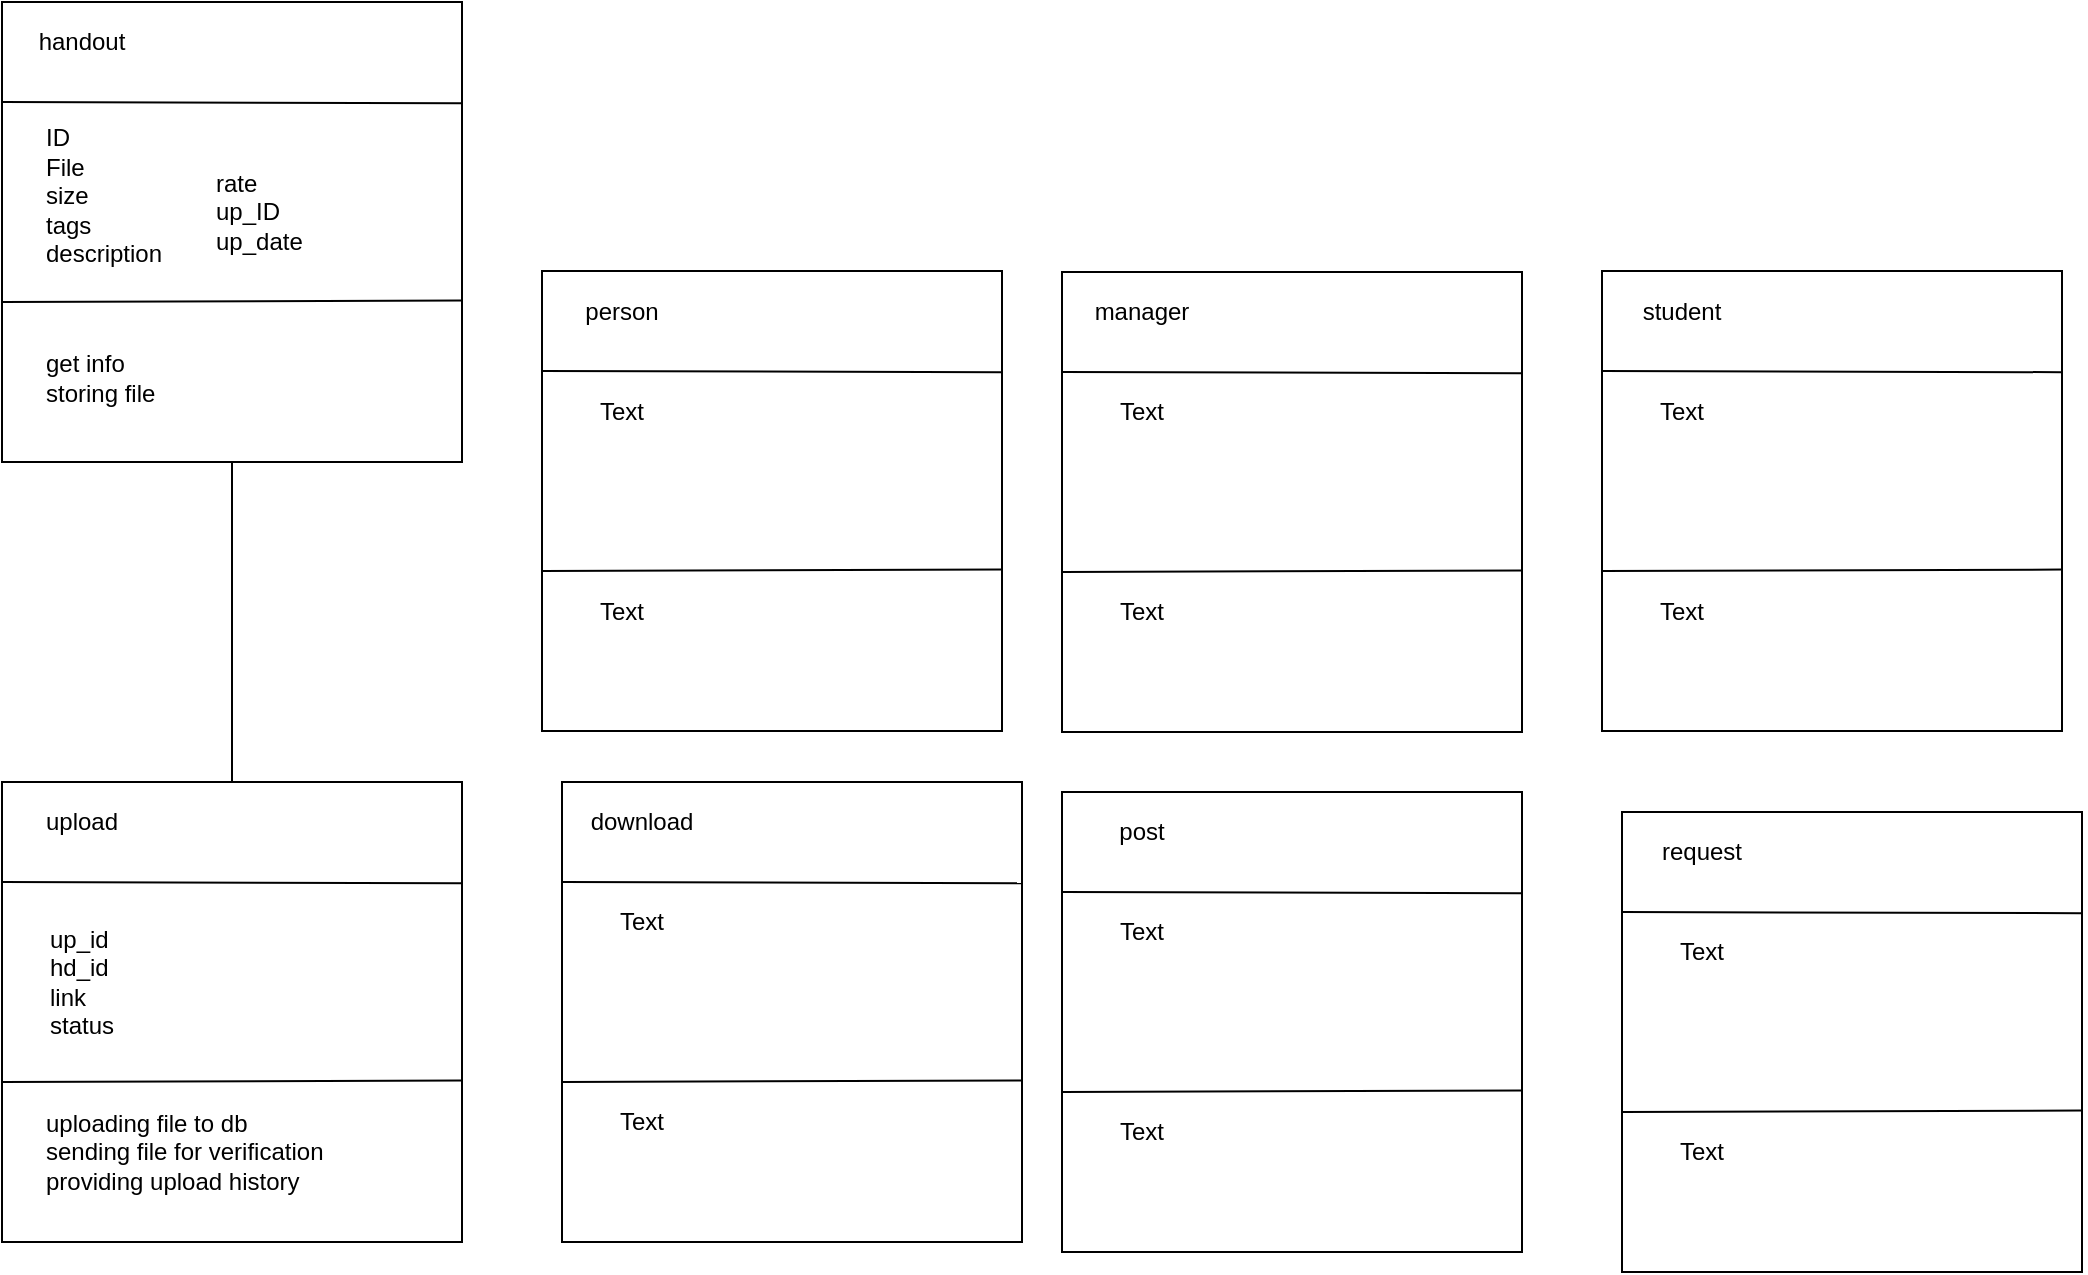 <mxfile version="10.6.5" type="github"><diagram id="x0Y6FwCum36_pFBedUu7" name="Page-1"><mxGraphModel dx="918" dy="1441" grid="1" gridSize="10" guides="1" tooltips="1" connect="1" arrows="1" fold="1" page="1" pageScale="1" pageWidth="1400" pageHeight="850" math="0" shadow="0"><root><mxCell id="0"/><mxCell id="1" parent="0"/><mxCell id="NPQ8uy8gYID_hzOmiEO4-10" value="" style="whiteSpace=wrap;html=1;aspect=fixed;" vertex="1" parent="1"><mxGeometry x="280" y="140" width="230" height="230" as="geometry"/></mxCell><mxCell id="NPQ8uy8gYID_hzOmiEO4-13" value="" style="endArrow=none;html=1;entryX=1.001;entryY=0.649;entryDx=0;entryDy=0;exitX=0;exitY=0.25;exitDx=0;exitDy=0;entryPerimeter=0;" edge="1" parent="1" target="NPQ8uy8gYID_hzOmiEO4-10"><mxGeometry width="50" height="50" relative="1" as="geometry"><mxPoint x="280" y="290" as="sourcePoint"/><mxPoint x="490" y="290" as="targetPoint"/></mxGeometry></mxCell><mxCell id="NPQ8uy8gYID_hzOmiEO4-14" value="" style="endArrow=none;html=1;entryX=1.001;entryY=0.22;entryDx=0;entryDy=0;exitX=0;exitY=0.25;exitDx=0;exitDy=0;entryPerimeter=0;" edge="1" parent="1" target="NPQ8uy8gYID_hzOmiEO4-10"><mxGeometry width="50" height="50" relative="1" as="geometry"><mxPoint x="280" y="190" as="sourcePoint"/><mxPoint x="490" y="190" as="targetPoint"/></mxGeometry></mxCell><mxCell id="NPQ8uy8gYID_hzOmiEO4-42" value="download" style="text;html=1;strokeColor=none;fillColor=none;align=center;verticalAlign=middle;whiteSpace=wrap;rounded=0;" vertex="1" parent="1"><mxGeometry x="300" y="150" width="40" height="20" as="geometry"/></mxCell><mxCell id="NPQ8uy8gYID_hzOmiEO4-43" value="Text" style="text;html=1;strokeColor=none;fillColor=none;align=center;verticalAlign=middle;whiteSpace=wrap;rounded=0;" vertex="1" parent="1"><mxGeometry x="300" y="200" width="40" height="20" as="geometry"/></mxCell><mxCell id="NPQ8uy8gYID_hzOmiEO4-44" value="Text" style="text;html=1;strokeColor=none;fillColor=none;align=center;verticalAlign=middle;whiteSpace=wrap;rounded=0;" vertex="1" parent="1"><mxGeometry x="300" y="300" width="40" height="20" as="geometry"/></mxCell><mxCell id="NPQ8uy8gYID_hzOmiEO4-45" value="" style="whiteSpace=wrap;html=1;aspect=fixed;" vertex="1" parent="1"><mxGeometry y="140" width="230" height="230" as="geometry"/></mxCell><mxCell id="NPQ8uy8gYID_hzOmiEO4-46" value="" style="endArrow=none;html=1;entryX=1.001;entryY=0.649;entryDx=0;entryDy=0;exitX=0;exitY=0.25;exitDx=0;exitDy=0;entryPerimeter=0;" edge="1" target="NPQ8uy8gYID_hzOmiEO4-45" parent="1"><mxGeometry width="50" height="50" relative="1" as="geometry"><mxPoint y="290" as="sourcePoint"/><mxPoint x="210" y="290" as="targetPoint"/></mxGeometry></mxCell><mxCell id="NPQ8uy8gYID_hzOmiEO4-47" value="" style="endArrow=none;html=1;entryX=1.001;entryY=0.22;entryDx=0;entryDy=0;exitX=0;exitY=0.25;exitDx=0;exitDy=0;entryPerimeter=0;" edge="1" target="NPQ8uy8gYID_hzOmiEO4-45" parent="1"><mxGeometry width="50" height="50" relative="1" as="geometry"><mxPoint y="190" as="sourcePoint"/><mxPoint x="210" y="190" as="targetPoint"/></mxGeometry></mxCell><mxCell id="NPQ8uy8gYID_hzOmiEO4-48" value="upload" style="text;html=1;strokeColor=none;fillColor=none;align=center;verticalAlign=middle;whiteSpace=wrap;rounded=0;" vertex="1" parent="1"><mxGeometry x="20" y="150" width="40" height="20" as="geometry"/></mxCell><mxCell id="NPQ8uy8gYID_hzOmiEO4-49" value="&lt;div style=&quot;text-align: left&quot;&gt;&lt;span&gt;up_id&lt;/span&gt;&lt;/div&gt;&lt;div style=&quot;text-align: left&quot;&gt;&lt;span&gt;hd_id&lt;/span&gt;&lt;/div&gt;&lt;div style=&quot;text-align: left&quot;&gt;&lt;span&gt;link&lt;/span&gt;&lt;/div&gt;&lt;div style=&quot;text-align: left&quot;&gt;&lt;span&gt;status&lt;/span&gt;&lt;/div&gt;" style="text;html=1;strokeColor=none;fillColor=none;align=center;verticalAlign=middle;whiteSpace=wrap;rounded=0;" vertex="1" parent="1"><mxGeometry x="20" y="200" width="40" height="80" as="geometry"/></mxCell><mxCell id="NPQ8uy8gYID_hzOmiEO4-50" value="uploading file to db&lt;br&gt;sending file for verification&amp;nbsp;&lt;br&gt;providing upload history&amp;nbsp;&lt;br&gt;" style="text;html=1;strokeColor=none;fillColor=none;align=left;verticalAlign=middle;whiteSpace=wrap;rounded=0;" vertex="1" parent="1"><mxGeometry x="20" y="300" width="190" height="50" as="geometry"/></mxCell><mxCell id="NPQ8uy8gYID_hzOmiEO4-51" value="" style="whiteSpace=wrap;html=1;aspect=fixed;" vertex="1" parent="1"><mxGeometry x="270" y="-115.5" width="230" height="230" as="geometry"/></mxCell><mxCell id="NPQ8uy8gYID_hzOmiEO4-52" value="" style="endArrow=none;html=1;entryX=1.001;entryY=0.649;entryDx=0;entryDy=0;exitX=0;exitY=0.25;exitDx=0;exitDy=0;entryPerimeter=0;" edge="1" target="NPQ8uy8gYID_hzOmiEO4-51" parent="1"><mxGeometry width="50" height="50" relative="1" as="geometry"><mxPoint x="270" y="34.5" as="sourcePoint"/><mxPoint x="480" y="34.5" as="targetPoint"/></mxGeometry></mxCell><mxCell id="NPQ8uy8gYID_hzOmiEO4-53" value="" style="endArrow=none;html=1;entryX=1.001;entryY=0.22;entryDx=0;entryDy=0;exitX=0;exitY=0.25;exitDx=0;exitDy=0;entryPerimeter=0;" edge="1" target="NPQ8uy8gYID_hzOmiEO4-51" parent="1"><mxGeometry width="50" height="50" relative="1" as="geometry"><mxPoint x="270" y="-65.5" as="sourcePoint"/><mxPoint x="480" y="-65.5" as="targetPoint"/></mxGeometry></mxCell><mxCell id="NPQ8uy8gYID_hzOmiEO4-54" value="person" style="text;html=1;strokeColor=none;fillColor=none;align=center;verticalAlign=middle;whiteSpace=wrap;rounded=0;" vertex="1" parent="1"><mxGeometry x="290" y="-105.5" width="40" height="20" as="geometry"/></mxCell><mxCell id="NPQ8uy8gYID_hzOmiEO4-55" value="Text" style="text;html=1;strokeColor=none;fillColor=none;align=center;verticalAlign=middle;whiteSpace=wrap;rounded=0;" vertex="1" parent="1"><mxGeometry x="290" y="-55.5" width="40" height="20" as="geometry"/></mxCell><mxCell id="NPQ8uy8gYID_hzOmiEO4-56" value="Text" style="text;html=1;strokeColor=none;fillColor=none;align=center;verticalAlign=middle;whiteSpace=wrap;rounded=0;" vertex="1" parent="1"><mxGeometry x="290" y="44.5" width="40" height="20" as="geometry"/></mxCell><mxCell id="NPQ8uy8gYID_hzOmiEO4-57" value="" style="whiteSpace=wrap;html=1;aspect=fixed;" vertex="1" parent="1"><mxGeometry y="-250" width="230" height="230" as="geometry"/></mxCell><mxCell id="NPQ8uy8gYID_hzOmiEO4-58" value="" style="endArrow=none;html=1;entryX=1.001;entryY=0.649;entryDx=0;entryDy=0;exitX=0;exitY=0.25;exitDx=0;exitDy=0;entryPerimeter=0;" edge="1" target="NPQ8uy8gYID_hzOmiEO4-57" parent="1"><mxGeometry width="50" height="50" relative="1" as="geometry"><mxPoint y="-100" as="sourcePoint"/><mxPoint x="210" y="-100" as="targetPoint"/></mxGeometry></mxCell><mxCell id="NPQ8uy8gYID_hzOmiEO4-59" value="" style="endArrow=none;html=1;entryX=1.001;entryY=0.22;entryDx=0;entryDy=0;exitX=0;exitY=0.25;exitDx=0;exitDy=0;entryPerimeter=0;" edge="1" target="NPQ8uy8gYID_hzOmiEO4-57" parent="1"><mxGeometry width="50" height="50" relative="1" as="geometry"><mxPoint y="-200" as="sourcePoint"/><mxPoint x="210" y="-200" as="targetPoint"/></mxGeometry></mxCell><mxCell id="NPQ8uy8gYID_hzOmiEO4-60" value="handout" style="text;html=1;strokeColor=none;fillColor=none;align=center;verticalAlign=middle;whiteSpace=wrap;rounded=0;" vertex="1" parent="1"><mxGeometry x="20" y="-240" width="40" height="20" as="geometry"/></mxCell><mxCell id="NPQ8uy8gYID_hzOmiEO4-61" value="ID&amp;nbsp;&lt;br&gt;File&amp;nbsp;&lt;br&gt;size&amp;nbsp;&lt;br&gt;tags&amp;nbsp;&lt;br&gt;description&lt;br&gt;&lt;br&gt;" style="text;html=1;strokeColor=none;fillColor=none;align=left;verticalAlign=middle;whiteSpace=wrap;rounded=0;" vertex="1" parent="1"><mxGeometry x="20" y="-189.5" width="40" height="86" as="geometry"/></mxCell><mxCell id="NPQ8uy8gYID_hzOmiEO4-62" value="get info&lt;br&gt;storing file&amp;nbsp;&lt;br&gt;" style="text;html=1;strokeColor=none;fillColor=none;align=left;verticalAlign=middle;whiteSpace=wrap;rounded=0;" vertex="1" parent="1"><mxGeometry x="20" y="-89.5" width="100" height="55" as="geometry"/></mxCell><mxCell id="NPQ8uy8gYID_hzOmiEO4-63" value="" style="whiteSpace=wrap;html=1;aspect=fixed;" vertex="1" parent="1"><mxGeometry x="530" y="-115" width="230" height="230" as="geometry"/></mxCell><mxCell id="NPQ8uy8gYID_hzOmiEO4-64" value="" style="endArrow=none;html=1;entryX=1.001;entryY=0.649;entryDx=0;entryDy=0;exitX=0;exitY=0.25;exitDx=0;exitDy=0;entryPerimeter=0;" edge="1" target="NPQ8uy8gYID_hzOmiEO4-63" parent="1"><mxGeometry width="50" height="50" relative="1" as="geometry"><mxPoint x="530" y="35" as="sourcePoint"/><mxPoint x="740" y="35" as="targetPoint"/></mxGeometry></mxCell><mxCell id="NPQ8uy8gYID_hzOmiEO4-65" value="" style="endArrow=none;html=1;entryX=1.001;entryY=0.22;entryDx=0;entryDy=0;exitX=0;exitY=0.25;exitDx=0;exitDy=0;entryPerimeter=0;" edge="1" target="NPQ8uy8gYID_hzOmiEO4-63" parent="1"><mxGeometry width="50" height="50" relative="1" as="geometry"><mxPoint x="530" y="-65" as="sourcePoint"/><mxPoint x="740" y="-65" as="targetPoint"/></mxGeometry></mxCell><mxCell id="NPQ8uy8gYID_hzOmiEO4-66" value="manager" style="text;html=1;strokeColor=none;fillColor=none;align=center;verticalAlign=middle;whiteSpace=wrap;rounded=0;" vertex="1" parent="1"><mxGeometry x="550" y="-105" width="40" height="20" as="geometry"/></mxCell><mxCell id="NPQ8uy8gYID_hzOmiEO4-67" value="Text" style="text;html=1;strokeColor=none;fillColor=none;align=center;verticalAlign=middle;whiteSpace=wrap;rounded=0;" vertex="1" parent="1"><mxGeometry x="550" y="-55" width="40" height="20" as="geometry"/></mxCell><mxCell id="NPQ8uy8gYID_hzOmiEO4-68" value="Text" style="text;html=1;strokeColor=none;fillColor=none;align=center;verticalAlign=middle;whiteSpace=wrap;rounded=0;" vertex="1" parent="1"><mxGeometry x="550" y="45" width="40" height="20" as="geometry"/></mxCell><mxCell id="NPQ8uy8gYID_hzOmiEO4-71" value="" style="whiteSpace=wrap;html=1;aspect=fixed;" vertex="1" parent="1"><mxGeometry x="800" y="-115.5" width="230" height="230" as="geometry"/></mxCell><mxCell id="NPQ8uy8gYID_hzOmiEO4-72" value="" style="endArrow=none;html=1;entryX=1.001;entryY=0.649;entryDx=0;entryDy=0;exitX=0;exitY=0.25;exitDx=0;exitDy=0;entryPerimeter=0;" edge="1" target="NPQ8uy8gYID_hzOmiEO4-71" parent="1"><mxGeometry width="50" height="50" relative="1" as="geometry"><mxPoint x="800" y="34.5" as="sourcePoint"/><mxPoint x="1010" y="34.5" as="targetPoint"/></mxGeometry></mxCell><mxCell id="NPQ8uy8gYID_hzOmiEO4-73" value="" style="endArrow=none;html=1;entryX=1.001;entryY=0.22;entryDx=0;entryDy=0;exitX=0;exitY=0.25;exitDx=0;exitDy=0;entryPerimeter=0;" edge="1" target="NPQ8uy8gYID_hzOmiEO4-71" parent="1"><mxGeometry width="50" height="50" relative="1" as="geometry"><mxPoint x="800" y="-65.5" as="sourcePoint"/><mxPoint x="1010" y="-65.5" as="targetPoint"/></mxGeometry></mxCell><mxCell id="NPQ8uy8gYID_hzOmiEO4-74" value="student" style="text;html=1;strokeColor=none;fillColor=none;align=center;verticalAlign=middle;whiteSpace=wrap;rounded=0;" vertex="1" parent="1"><mxGeometry x="820" y="-105.5" width="40" height="20" as="geometry"/></mxCell><mxCell id="NPQ8uy8gYID_hzOmiEO4-75" value="Text" style="text;html=1;strokeColor=none;fillColor=none;align=center;verticalAlign=middle;whiteSpace=wrap;rounded=0;" vertex="1" parent="1"><mxGeometry x="820" y="-55.5" width="40" height="20" as="geometry"/></mxCell><mxCell id="NPQ8uy8gYID_hzOmiEO4-76" value="Text" style="text;html=1;strokeColor=none;fillColor=none;align=center;verticalAlign=middle;whiteSpace=wrap;rounded=0;" vertex="1" parent="1"><mxGeometry x="820" y="44.5" width="40" height="20" as="geometry"/></mxCell><mxCell id="NPQ8uy8gYID_hzOmiEO4-77" value="" style="whiteSpace=wrap;html=1;aspect=fixed;" vertex="1" parent="1"><mxGeometry x="530" y="145" width="230" height="230" as="geometry"/></mxCell><mxCell id="NPQ8uy8gYID_hzOmiEO4-78" value="" style="endArrow=none;html=1;entryX=1.001;entryY=0.649;entryDx=0;entryDy=0;exitX=0;exitY=0.25;exitDx=0;exitDy=0;entryPerimeter=0;" edge="1" target="NPQ8uy8gYID_hzOmiEO4-77" parent="1"><mxGeometry width="50" height="50" relative="1" as="geometry"><mxPoint x="530.0" y="295" as="sourcePoint"/><mxPoint x="740" y="295" as="targetPoint"/></mxGeometry></mxCell><mxCell id="NPQ8uy8gYID_hzOmiEO4-79" value="" style="endArrow=none;html=1;entryX=1.001;entryY=0.22;entryDx=0;entryDy=0;exitX=0;exitY=0.25;exitDx=0;exitDy=0;entryPerimeter=0;" edge="1" target="NPQ8uy8gYID_hzOmiEO4-77" parent="1"><mxGeometry width="50" height="50" relative="1" as="geometry"><mxPoint x="530.0" y="195" as="sourcePoint"/><mxPoint x="740" y="195" as="targetPoint"/></mxGeometry></mxCell><mxCell id="NPQ8uy8gYID_hzOmiEO4-80" value="post" style="text;html=1;strokeColor=none;fillColor=none;align=center;verticalAlign=middle;whiteSpace=wrap;rounded=0;" vertex="1" parent="1"><mxGeometry x="550" y="155" width="40" height="20" as="geometry"/></mxCell><mxCell id="NPQ8uy8gYID_hzOmiEO4-81" value="Text" style="text;html=1;strokeColor=none;fillColor=none;align=center;verticalAlign=middle;whiteSpace=wrap;rounded=0;" vertex="1" parent="1"><mxGeometry x="550" y="205" width="40" height="20" as="geometry"/></mxCell><mxCell id="NPQ8uy8gYID_hzOmiEO4-82" value="Text" style="text;html=1;strokeColor=none;fillColor=none;align=center;verticalAlign=middle;whiteSpace=wrap;rounded=0;" vertex="1" parent="1"><mxGeometry x="550" y="305" width="40" height="20" as="geometry"/></mxCell><mxCell id="NPQ8uy8gYID_hzOmiEO4-88" value="" style="whiteSpace=wrap;html=1;aspect=fixed;" vertex="1" parent="1"><mxGeometry x="810" y="155" width="230" height="230" as="geometry"/></mxCell><mxCell id="NPQ8uy8gYID_hzOmiEO4-89" value="" style="endArrow=none;html=1;entryX=1.001;entryY=0.649;entryDx=0;entryDy=0;exitX=0;exitY=0.25;exitDx=0;exitDy=0;entryPerimeter=0;" edge="1" target="NPQ8uy8gYID_hzOmiEO4-88" parent="1"><mxGeometry width="50" height="50" relative="1" as="geometry"><mxPoint x="810" y="305.0" as="sourcePoint"/><mxPoint x="1020" y="305" as="targetPoint"/></mxGeometry></mxCell><mxCell id="NPQ8uy8gYID_hzOmiEO4-90" value="" style="endArrow=none;html=1;entryX=1.001;entryY=0.22;entryDx=0;entryDy=0;exitX=0;exitY=0.25;exitDx=0;exitDy=0;entryPerimeter=0;" edge="1" target="NPQ8uy8gYID_hzOmiEO4-88" parent="1"><mxGeometry width="50" height="50" relative="1" as="geometry"><mxPoint x="810" y="205.0" as="sourcePoint"/><mxPoint x="1020" y="205" as="targetPoint"/></mxGeometry></mxCell><mxCell id="NPQ8uy8gYID_hzOmiEO4-91" value="request" style="text;html=1;strokeColor=none;fillColor=none;align=center;verticalAlign=middle;whiteSpace=wrap;rounded=0;" vertex="1" parent="1"><mxGeometry x="830" y="165" width="40" height="20" as="geometry"/></mxCell><mxCell id="NPQ8uy8gYID_hzOmiEO4-92" value="Text" style="text;html=1;strokeColor=none;fillColor=none;align=center;verticalAlign=middle;whiteSpace=wrap;rounded=0;" vertex="1" parent="1"><mxGeometry x="830" y="215" width="40" height="20" as="geometry"/></mxCell><mxCell id="NPQ8uy8gYID_hzOmiEO4-93" value="Text" style="text;html=1;strokeColor=none;fillColor=none;align=center;verticalAlign=middle;whiteSpace=wrap;rounded=0;" vertex="1" parent="1"><mxGeometry x="830" y="315" width="40" height="20" as="geometry"/></mxCell><mxCell id="NPQ8uy8gYID_hzOmiEO4-94" value="rate&lt;br&gt;up_ID&lt;br&gt;up_date&amp;nbsp;&lt;br&gt;" style="text;html=1;strokeColor=none;fillColor=none;align=left;verticalAlign=middle;whiteSpace=wrap;rounded=0;" vertex="1" parent="1"><mxGeometry x="105" y="-188" width="40" height="86" as="geometry"/></mxCell><mxCell id="NPQ8uy8gYID_hzOmiEO4-97" value="" style="endArrow=none;html=1;entryX=0.5;entryY=1;entryDx=0;entryDy=0;" edge="1" parent="1" source="NPQ8uy8gYID_hzOmiEO4-45" target="NPQ8uy8gYID_hzOmiEO4-57"><mxGeometry width="50" height="50" relative="1" as="geometry"><mxPoint x="10" y="460" as="sourcePoint"/><mxPoint x="60" y="410" as="targetPoint"/></mxGeometry></mxCell></root></mxGraphModel></diagram></mxfile>